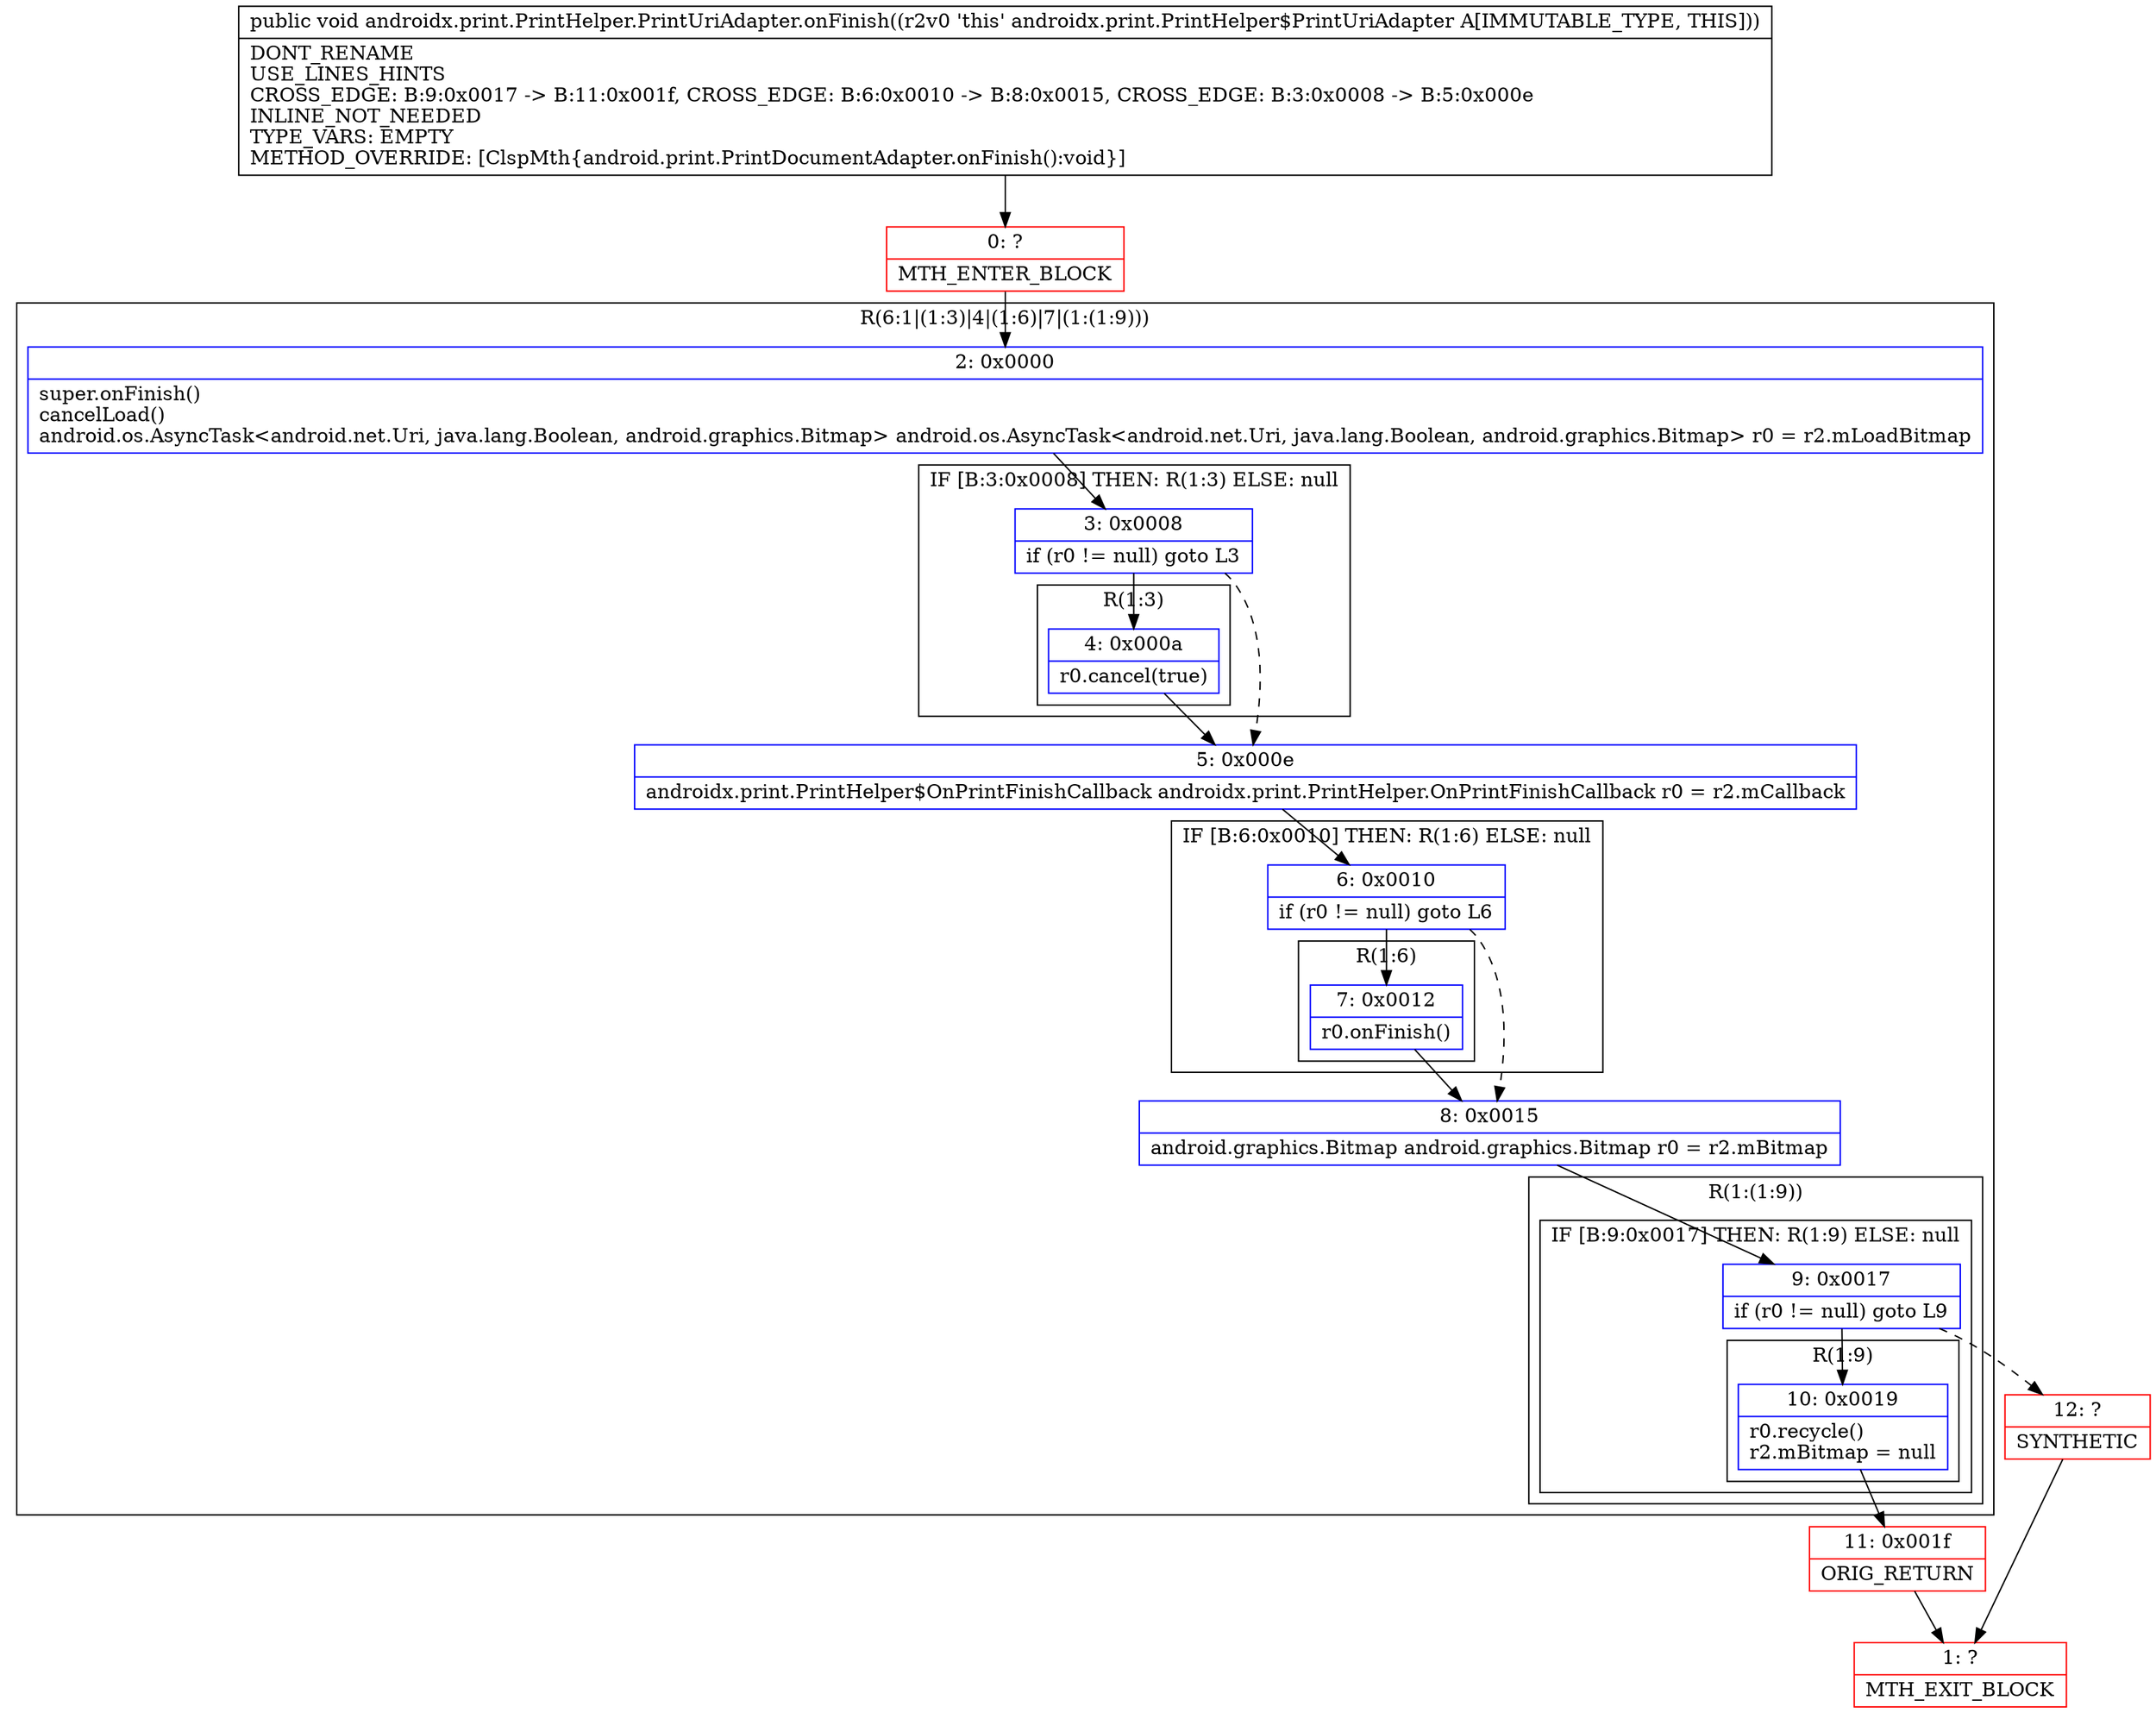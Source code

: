 digraph "CFG forandroidx.print.PrintHelper.PrintUriAdapter.onFinish()V" {
subgraph cluster_Region_147349346 {
label = "R(6:1|(1:3)|4|(1:6)|7|(1:(1:9)))";
node [shape=record,color=blue];
Node_2 [shape=record,label="{2\:\ 0x0000|super.onFinish()\lcancelLoad()\landroid.os.AsyncTask\<android.net.Uri, java.lang.Boolean, android.graphics.Bitmap\> android.os.AsyncTask\<android.net.Uri, java.lang.Boolean, android.graphics.Bitmap\> r0 = r2.mLoadBitmap\l}"];
subgraph cluster_IfRegion_1765440626 {
label = "IF [B:3:0x0008] THEN: R(1:3) ELSE: null";
node [shape=record,color=blue];
Node_3 [shape=record,label="{3\:\ 0x0008|if (r0 != null) goto L3\l}"];
subgraph cluster_Region_879466007 {
label = "R(1:3)";
node [shape=record,color=blue];
Node_4 [shape=record,label="{4\:\ 0x000a|r0.cancel(true)\l}"];
}
}
Node_5 [shape=record,label="{5\:\ 0x000e|androidx.print.PrintHelper$OnPrintFinishCallback androidx.print.PrintHelper.OnPrintFinishCallback r0 = r2.mCallback\l}"];
subgraph cluster_IfRegion_1382345008 {
label = "IF [B:6:0x0010] THEN: R(1:6) ELSE: null";
node [shape=record,color=blue];
Node_6 [shape=record,label="{6\:\ 0x0010|if (r0 != null) goto L6\l}"];
subgraph cluster_Region_404590417 {
label = "R(1:6)";
node [shape=record,color=blue];
Node_7 [shape=record,label="{7\:\ 0x0012|r0.onFinish()\l}"];
}
}
Node_8 [shape=record,label="{8\:\ 0x0015|android.graphics.Bitmap android.graphics.Bitmap r0 = r2.mBitmap\l}"];
subgraph cluster_Region_376538195 {
label = "R(1:(1:9))";
node [shape=record,color=blue];
subgraph cluster_IfRegion_578726348 {
label = "IF [B:9:0x0017] THEN: R(1:9) ELSE: null";
node [shape=record,color=blue];
Node_9 [shape=record,label="{9\:\ 0x0017|if (r0 != null) goto L9\l}"];
subgraph cluster_Region_1246582970 {
label = "R(1:9)";
node [shape=record,color=blue];
Node_10 [shape=record,label="{10\:\ 0x0019|r0.recycle()\lr2.mBitmap = null\l}"];
}
}
}
}
Node_0 [shape=record,color=red,label="{0\:\ ?|MTH_ENTER_BLOCK\l}"];
Node_11 [shape=record,color=red,label="{11\:\ 0x001f|ORIG_RETURN\l}"];
Node_1 [shape=record,color=red,label="{1\:\ ?|MTH_EXIT_BLOCK\l}"];
Node_12 [shape=record,color=red,label="{12\:\ ?|SYNTHETIC\l}"];
MethodNode[shape=record,label="{public void androidx.print.PrintHelper.PrintUriAdapter.onFinish((r2v0 'this' androidx.print.PrintHelper$PrintUriAdapter A[IMMUTABLE_TYPE, THIS]))  | DONT_RENAME\lUSE_LINES_HINTS\lCROSS_EDGE: B:9:0x0017 \-\> B:11:0x001f, CROSS_EDGE: B:6:0x0010 \-\> B:8:0x0015, CROSS_EDGE: B:3:0x0008 \-\> B:5:0x000e\lINLINE_NOT_NEEDED\lTYPE_VARS: EMPTY\lMETHOD_OVERRIDE: [ClspMth\{android.print.PrintDocumentAdapter.onFinish():void\}]\l}"];
MethodNode -> Node_0;Node_2 -> Node_3;
Node_3 -> Node_4;
Node_3 -> Node_5[style=dashed];
Node_4 -> Node_5;
Node_5 -> Node_6;
Node_6 -> Node_7;
Node_6 -> Node_8[style=dashed];
Node_7 -> Node_8;
Node_8 -> Node_9;
Node_9 -> Node_10;
Node_9 -> Node_12[style=dashed];
Node_10 -> Node_11;
Node_0 -> Node_2;
Node_11 -> Node_1;
Node_12 -> Node_1;
}

